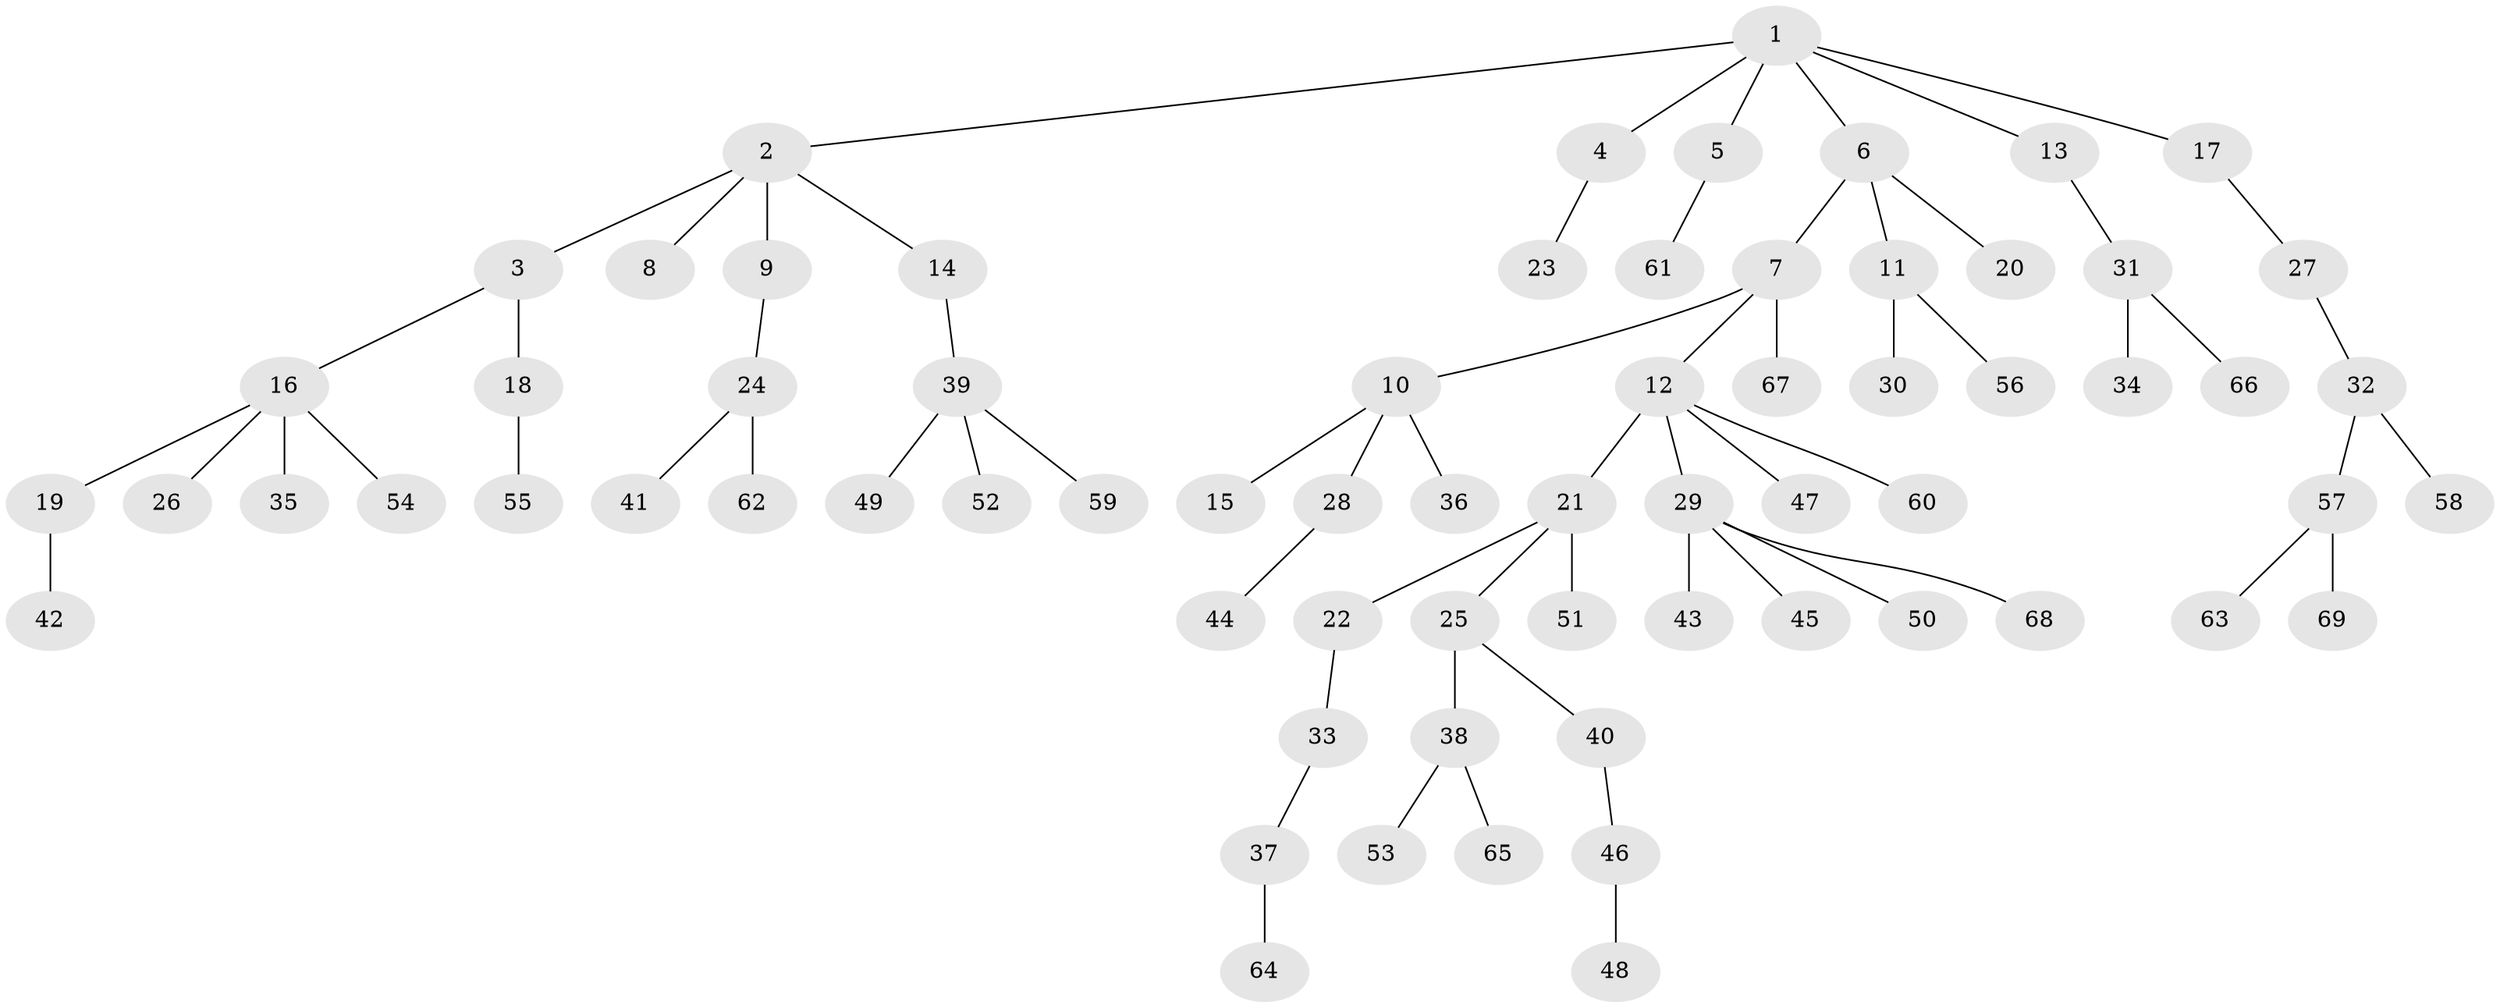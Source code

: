 // coarse degree distribution, {3: 0.22857142857142856, 4: 0.05714285714285714, 2: 0.2, 5: 0.02857142857142857, 1: 0.4857142857142857}
// Generated by graph-tools (version 1.1) at 2025/37/03/04/25 23:37:22]
// undirected, 69 vertices, 68 edges
graph export_dot {
  node [color=gray90,style=filled];
  1;
  2;
  3;
  4;
  5;
  6;
  7;
  8;
  9;
  10;
  11;
  12;
  13;
  14;
  15;
  16;
  17;
  18;
  19;
  20;
  21;
  22;
  23;
  24;
  25;
  26;
  27;
  28;
  29;
  30;
  31;
  32;
  33;
  34;
  35;
  36;
  37;
  38;
  39;
  40;
  41;
  42;
  43;
  44;
  45;
  46;
  47;
  48;
  49;
  50;
  51;
  52;
  53;
  54;
  55;
  56;
  57;
  58;
  59;
  60;
  61;
  62;
  63;
  64;
  65;
  66;
  67;
  68;
  69;
  1 -- 2;
  1 -- 4;
  1 -- 5;
  1 -- 6;
  1 -- 13;
  1 -- 17;
  2 -- 3;
  2 -- 8;
  2 -- 9;
  2 -- 14;
  3 -- 16;
  3 -- 18;
  4 -- 23;
  5 -- 61;
  6 -- 7;
  6 -- 11;
  6 -- 20;
  7 -- 10;
  7 -- 12;
  7 -- 67;
  9 -- 24;
  10 -- 15;
  10 -- 28;
  10 -- 36;
  11 -- 30;
  11 -- 56;
  12 -- 21;
  12 -- 29;
  12 -- 47;
  12 -- 60;
  13 -- 31;
  14 -- 39;
  16 -- 19;
  16 -- 26;
  16 -- 35;
  16 -- 54;
  17 -- 27;
  18 -- 55;
  19 -- 42;
  21 -- 22;
  21 -- 25;
  21 -- 51;
  22 -- 33;
  24 -- 41;
  24 -- 62;
  25 -- 38;
  25 -- 40;
  27 -- 32;
  28 -- 44;
  29 -- 43;
  29 -- 45;
  29 -- 50;
  29 -- 68;
  31 -- 34;
  31 -- 66;
  32 -- 57;
  32 -- 58;
  33 -- 37;
  37 -- 64;
  38 -- 53;
  38 -- 65;
  39 -- 49;
  39 -- 52;
  39 -- 59;
  40 -- 46;
  46 -- 48;
  57 -- 63;
  57 -- 69;
}

